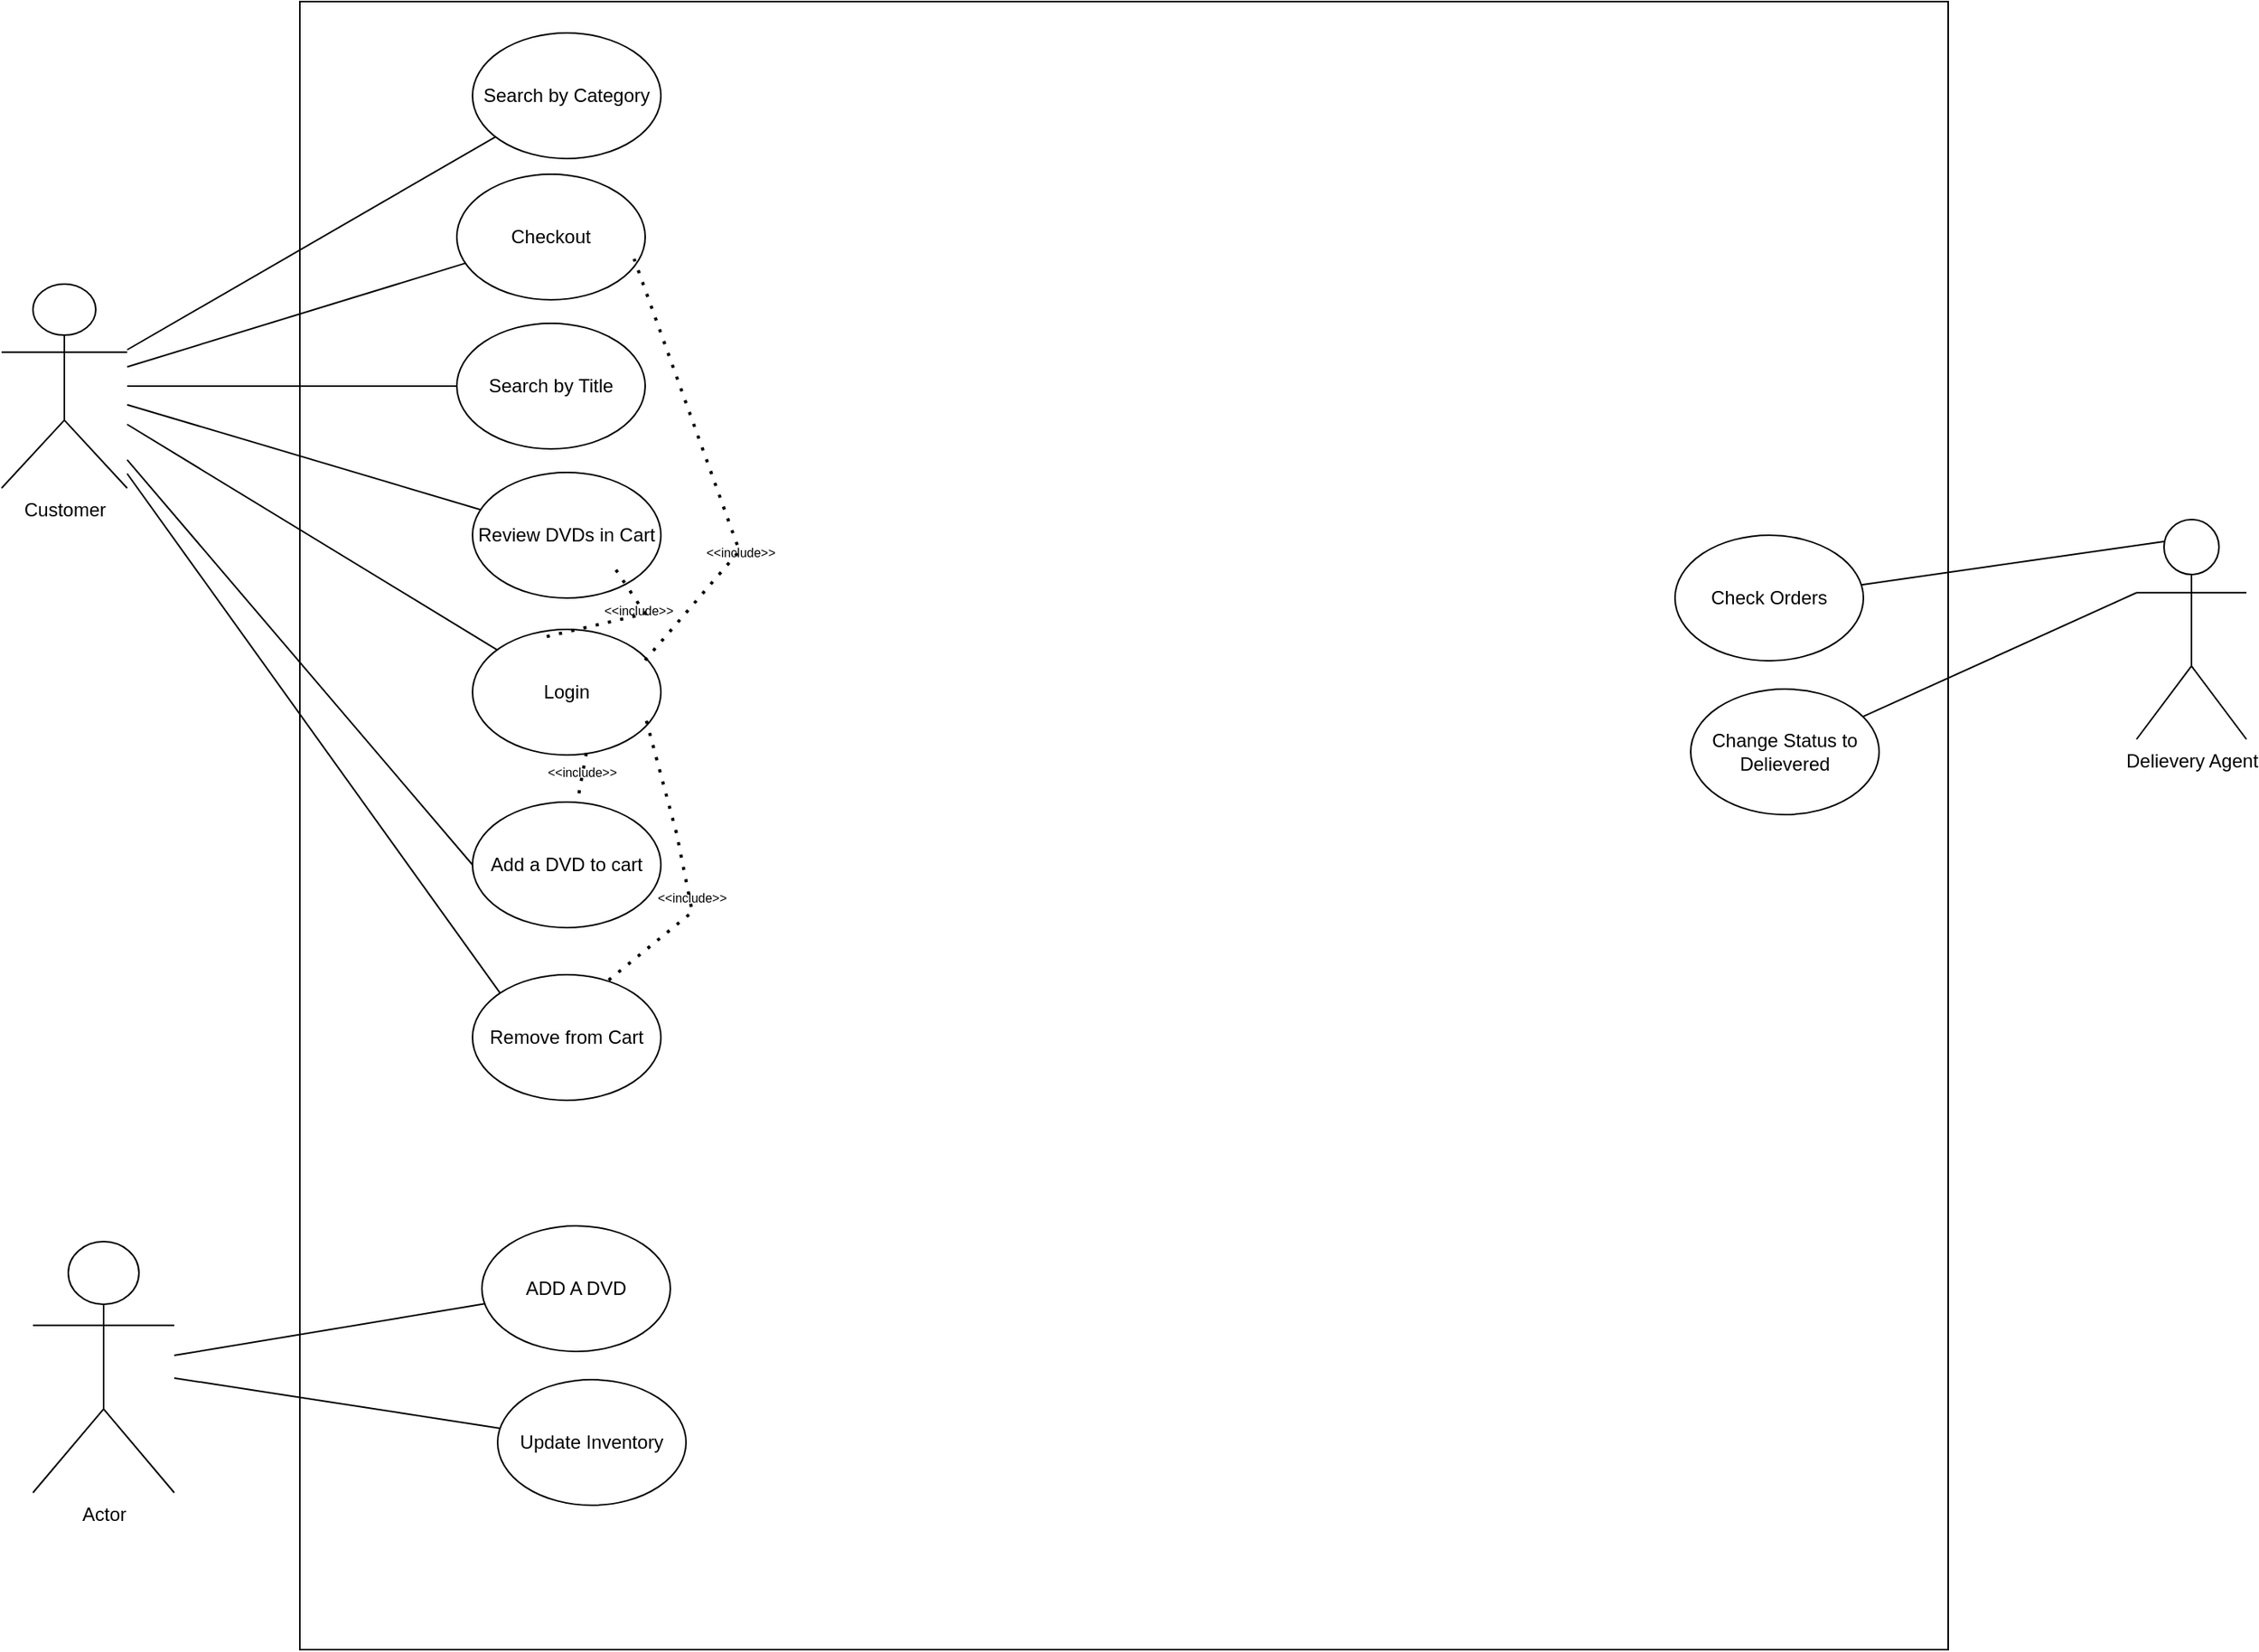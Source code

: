 <mxfile version="26.2.9">
  <diagram name="Page-1" id="ipaqvaUC-4CIs1QBucy2">
    <mxGraphModel dx="934" dy="379" grid="1" gridSize="10" guides="1" tooltips="1" connect="1" arrows="1" fold="1" page="1" pageScale="1" pageWidth="850" pageHeight="1100" math="0" shadow="0">
      <root>
        <mxCell id="0" />
        <mxCell id="1" parent="0" />
        <mxCell id="vKDX7GdvECFouk4l3WF9-1" value="Customer" style="shape=umlActor;verticalLabelPosition=bottom;verticalAlign=top;html=1;outlineConnect=0;" vertex="1" parent="1">
          <mxGeometry x="180" y="280" width="80" height="130" as="geometry" />
        </mxCell>
        <mxCell id="vKDX7GdvECFouk4l3WF9-2" value="" style="whiteSpace=wrap;html=1;aspect=fixed;" vertex="1" parent="1">
          <mxGeometry x="370" y="100" width="1050" height="1050" as="geometry" />
        </mxCell>
        <mxCell id="vKDX7GdvECFouk4l3WF9-3" value="Actor" style="shape=umlActor;verticalLabelPosition=bottom;verticalAlign=top;html=1;outlineConnect=0;" vertex="1" parent="1">
          <mxGeometry x="200" y="890" width="90" height="160" as="geometry" />
        </mxCell>
        <mxCell id="vKDX7GdvECFouk4l3WF9-4" value="Delievery Agent" style="shape=umlActor;verticalLabelPosition=bottom;verticalAlign=top;html=1;outlineConnect=0;" vertex="1" parent="1">
          <mxGeometry x="1540" y="430" width="70" height="140" as="geometry" />
        </mxCell>
        <mxCell id="vKDX7GdvECFouk4l3WF9-6" value="Checkout" style="ellipse;whiteSpace=wrap;html=1;" vertex="1" parent="1">
          <mxGeometry x="470" y="210" width="120" height="80" as="geometry" />
        </mxCell>
        <mxCell id="vKDX7GdvECFouk4l3WF9-7" value="Review DVDs in Cart" style="ellipse;whiteSpace=wrap;html=1;" vertex="1" parent="1">
          <mxGeometry x="480" y="400" width="120" height="80" as="geometry" />
        </mxCell>
        <mxCell id="vKDX7GdvECFouk4l3WF9-8" value="Login" style="ellipse;whiteSpace=wrap;html=1;" vertex="1" parent="1">
          <mxGeometry x="480" y="500" width="120" height="80" as="geometry" />
        </mxCell>
        <mxCell id="vKDX7GdvECFouk4l3WF9-9" value="Add a DVD to cart" style="ellipse;whiteSpace=wrap;html=1;" vertex="1" parent="1">
          <mxGeometry x="480" y="610" width="120" height="80" as="geometry" />
        </mxCell>
        <mxCell id="vKDX7GdvECFouk4l3WF9-10" value="Remove from Cart" style="ellipse;whiteSpace=wrap;html=1;" vertex="1" parent="1">
          <mxGeometry x="480" y="720" width="120" height="80" as="geometry" />
        </mxCell>
        <mxCell id="vKDX7GdvECFouk4l3WF9-16" value="Search by Title" style="ellipse;whiteSpace=wrap;html=1;" vertex="1" parent="1">
          <mxGeometry x="470" y="305" width="120" height="80" as="geometry" />
        </mxCell>
        <mxCell id="vKDX7GdvECFouk4l3WF9-17" value="Search by Category" style="ellipse;whiteSpace=wrap;html=1;" vertex="1" parent="1">
          <mxGeometry x="480" y="120" width="120" height="80" as="geometry" />
        </mxCell>
        <mxCell id="vKDX7GdvECFouk4l3WF9-27" value="" style="endArrow=none;html=1;rounded=0;" edge="1" parent="1" source="vKDX7GdvECFouk4l3WF9-1" target="vKDX7GdvECFouk4l3WF9-17">
          <mxGeometry width="50" height="50" relative="1" as="geometry">
            <mxPoint x="440" y="230" as="sourcePoint" />
            <mxPoint x="490" y="180" as="targetPoint" />
          </mxGeometry>
        </mxCell>
        <mxCell id="vKDX7GdvECFouk4l3WF9-28" value="" style="endArrow=none;html=1;rounded=0;" edge="1" parent="1" source="vKDX7GdvECFouk4l3WF9-1" target="vKDX7GdvECFouk4l3WF9-6">
          <mxGeometry width="50" height="50" relative="1" as="geometry">
            <mxPoint x="270" y="332" as="sourcePoint" />
            <mxPoint x="505" y="196" as="targetPoint" />
          </mxGeometry>
        </mxCell>
        <mxCell id="vKDX7GdvECFouk4l3WF9-29" value="" style="endArrow=none;html=1;rounded=0;" edge="1" parent="1" source="vKDX7GdvECFouk4l3WF9-1" target="vKDX7GdvECFouk4l3WF9-16">
          <mxGeometry width="50" height="50" relative="1" as="geometry">
            <mxPoint x="280" y="342" as="sourcePoint" />
            <mxPoint x="515" y="206" as="targetPoint" />
          </mxGeometry>
        </mxCell>
        <mxCell id="vKDX7GdvECFouk4l3WF9-30" value="" style="endArrow=none;html=1;rounded=0;" edge="1" parent="1" source="vKDX7GdvECFouk4l3WF9-1" target="vKDX7GdvECFouk4l3WF9-7">
          <mxGeometry width="50" height="50" relative="1" as="geometry">
            <mxPoint x="290" y="352" as="sourcePoint" />
            <mxPoint x="525" y="216" as="targetPoint" />
          </mxGeometry>
        </mxCell>
        <mxCell id="vKDX7GdvECFouk4l3WF9-31" value="" style="endArrow=none;html=1;rounded=0;" edge="1" parent="1" source="vKDX7GdvECFouk4l3WF9-1" target="vKDX7GdvECFouk4l3WF9-8">
          <mxGeometry width="50" height="50" relative="1" as="geometry">
            <mxPoint x="300" y="362" as="sourcePoint" />
            <mxPoint x="535" y="226" as="targetPoint" />
          </mxGeometry>
        </mxCell>
        <mxCell id="vKDX7GdvECFouk4l3WF9-32" value="" style="endArrow=none;html=1;rounded=0;entryX=0;entryY=0.5;entryDx=0;entryDy=0;" edge="1" parent="1" source="vKDX7GdvECFouk4l3WF9-1" target="vKDX7GdvECFouk4l3WF9-9">
          <mxGeometry width="50" height="50" relative="1" as="geometry">
            <mxPoint x="310" y="372" as="sourcePoint" />
            <mxPoint x="545" y="236" as="targetPoint" />
          </mxGeometry>
        </mxCell>
        <mxCell id="vKDX7GdvECFouk4l3WF9-33" value="" style="endArrow=none;html=1;rounded=0;entryX=0;entryY=0;entryDx=0;entryDy=0;" edge="1" parent="1" source="vKDX7GdvECFouk4l3WF9-1" target="vKDX7GdvECFouk4l3WF9-10">
          <mxGeometry width="50" height="50" relative="1" as="geometry">
            <mxPoint x="320" y="382" as="sourcePoint" />
            <mxPoint x="555" y="246" as="targetPoint" />
          </mxGeometry>
        </mxCell>
        <mxCell id="vKDX7GdvECFouk4l3WF9-43" value="" style="endArrow=none;dashed=1;html=1;dashPattern=1 3;strokeWidth=2;rounded=0;exitX=0.923;exitY=0.728;exitDx=0;exitDy=0;exitPerimeter=0;entryX=0.694;entryY=0.078;entryDx=0;entryDy=0;entryPerimeter=0;" edge="1" parent="1" source="vKDX7GdvECFouk4l3WF9-8" target="vKDX7GdvECFouk4l3WF9-10">
          <mxGeometry width="50" height="50" relative="1" as="geometry">
            <mxPoint x="562" y="589" as="sourcePoint" />
            <mxPoint x="557" y="620" as="targetPoint" />
            <Array as="points">
              <mxPoint x="610" y="630" />
              <mxPoint x="620" y="680" />
            </Array>
          </mxGeometry>
        </mxCell>
        <mxCell id="vKDX7GdvECFouk4l3WF9-41" value="" style="group" vertex="1" connectable="0" parent="1">
          <mxGeometry x="530" y="580" width="40" height="20" as="geometry" />
        </mxCell>
        <mxCell id="vKDX7GdvECFouk4l3WF9-42" value="" style="group" vertex="1" connectable="0" parent="vKDX7GdvECFouk4l3WF9-41">
          <mxGeometry width="40" height="20" as="geometry" />
        </mxCell>
        <mxCell id="vKDX7GdvECFouk4l3WF9-35" value="" style="endArrow=none;dashed=1;html=1;dashPattern=1 3;strokeWidth=2;rounded=0;exitX=0.604;exitY=0.986;exitDx=0;exitDy=0;exitPerimeter=0;" edge="1" parent="vKDX7GdvECFouk4l3WF9-42" source="vKDX7GdvECFouk4l3WF9-8" target="vKDX7GdvECFouk4l3WF9-9">
          <mxGeometry width="50" height="50" relative="1" as="geometry">
            <mxPoint x="150" y="80" as="sourcePoint" />
            <mxPoint x="200" y="30" as="targetPoint" />
          </mxGeometry>
        </mxCell>
        <mxCell id="vKDX7GdvECFouk4l3WF9-36" value="&lt;font style=&quot;font-size: 8px;&quot;&gt;&amp;lt;&amp;lt;include&amp;gt;&amp;gt;&lt;/font&gt;" style="text;html=1;align=center;verticalAlign=middle;whiteSpace=wrap;rounded=0;" vertex="1" parent="vKDX7GdvECFouk4l3WF9-42">
          <mxGeometry width="40" height="20" as="geometry" />
        </mxCell>
        <mxCell id="vKDX7GdvECFouk4l3WF9-52" value="&lt;font style=&quot;font-size: 8px;&quot;&gt;&amp;lt;&amp;lt;include&amp;gt;&amp;gt;&lt;/font&gt;" style="text;html=1;align=center;verticalAlign=middle;whiteSpace=wrap;rounded=0;" vertex="1" parent="1">
          <mxGeometry x="600" y="660" width="40" height="20" as="geometry" />
        </mxCell>
        <mxCell id="vKDX7GdvECFouk4l3WF9-54" value="" style="endArrow=none;dashed=1;html=1;dashPattern=1 3;strokeWidth=2;rounded=0;exitX=0.394;exitY=0.057;exitDx=0;exitDy=0;entryX=0.75;entryY=0.75;entryDx=0;entryDy=0;entryPerimeter=0;exitPerimeter=0;" edge="1" parent="1" source="vKDX7GdvECFouk4l3WF9-8" target="vKDX7GdvECFouk4l3WF9-7">
          <mxGeometry width="50" height="50" relative="1" as="geometry">
            <mxPoint x="601" y="568" as="sourcePoint" />
            <mxPoint x="573" y="736" as="targetPoint" />
            <Array as="points">
              <mxPoint x="590" y="490" />
            </Array>
          </mxGeometry>
        </mxCell>
        <mxCell id="vKDX7GdvECFouk4l3WF9-59" value="&lt;font style=&quot;font-size: 8px;&quot;&gt;&amp;lt;&amp;lt;include&amp;gt;&amp;gt;&lt;/font&gt;" style="text;html=1;align=center;verticalAlign=middle;whiteSpace=wrap;rounded=0;" vertex="1" parent="1">
          <mxGeometry x="566" y="477" width="40" height="20" as="geometry" />
        </mxCell>
        <mxCell id="vKDX7GdvECFouk4l3WF9-60" value="" style="endArrow=none;dashed=1;html=1;dashPattern=1 3;strokeWidth=2;rounded=0;entryX=0.941;entryY=0.674;entryDx=0;entryDy=0;entryPerimeter=0;exitX=0.916;exitY=0.245;exitDx=0;exitDy=0;exitPerimeter=0;" edge="1" parent="1" source="vKDX7GdvECFouk4l3WF9-8" target="vKDX7GdvECFouk4l3WF9-6">
          <mxGeometry width="50" height="50" relative="1" as="geometry">
            <mxPoint x="592.647" y="523.138" as="sourcePoint" />
            <mxPoint x="647.35" y="410" as="targetPoint" />
            <Array as="points">
              <mxPoint x="650" y="450" />
            </Array>
          </mxGeometry>
        </mxCell>
        <mxCell id="vKDX7GdvECFouk4l3WF9-61" value="&lt;font style=&quot;font-size: 8px;&quot;&gt;&amp;lt;&amp;lt;include&amp;gt;&amp;gt;&lt;/font&gt;" style="text;html=1;align=center;verticalAlign=middle;whiteSpace=wrap;rounded=0;" vertex="1" parent="1">
          <mxGeometry x="631" y="440" width="40" height="20" as="geometry" />
        </mxCell>
        <mxCell id="vKDX7GdvECFouk4l3WF9-62" value="ADD A DVD&lt;span style=&quot;color: rgba(0, 0, 0, 0); font-family: monospace; font-size: 0px; text-align: start; text-wrap-mode: nowrap;&quot;&gt;%3CmxGraphModel%3E%3Croot%3E%3CmxCell%20id%3D%220%22%2F%3E%3CmxCell%20id%3D%221%22%20parent%3D%220%22%2F%3E%3CmxCell%20id%3D%222%22%20value%3D%22%26lt%3Bfont%20style%3D%26quot%3Bfont-size%3A%208px%3B%26quot%3B%26gt%3B%26amp%3Blt%3B%26amp%3Blt%3Binclude%26amp%3Bgt%3B%26amp%3Bgt%3B%26lt%3B%2Ffont%26gt%3B%22%20style%3D%22text%3Bhtml%3D1%3Balign%3Dcenter%3BverticalAlign%3Dmiddle%3BwhiteSpace%3Dwrap%3Brounded%3D0%3B%22%20vertex%3D%221%22%20parent%3D%221%22%3E%3CmxGeometry%20x%3D%22566%22%20y%3D%22477%22%20width%3D%2240%22%20height%3D%2220%22%20as%3D%22geometry%22%2F%3E%3C%2FmxCell%3E%3C%2Froot%3E%3C%2FmxGraphModel%3E&lt;/span&gt;" style="ellipse;whiteSpace=wrap;html=1;" vertex="1" parent="1">
          <mxGeometry x="486" y="880" width="120" height="80" as="geometry" />
        </mxCell>
        <mxCell id="vKDX7GdvECFouk4l3WF9-63" value="Update Inventory" style="ellipse;whiteSpace=wrap;html=1;" vertex="1" parent="1">
          <mxGeometry x="496" y="978" width="120" height="80" as="geometry" />
        </mxCell>
        <mxCell id="vKDX7GdvECFouk4l3WF9-64" value="" style="endArrow=none;html=1;rounded=0;" edge="1" parent="1" source="vKDX7GdvECFouk4l3WF9-3" target="vKDX7GdvECFouk4l3WF9-62">
          <mxGeometry width="50" height="50" relative="1" as="geometry">
            <mxPoint x="320" y="1010" as="sourcePoint" />
            <mxPoint x="370" y="960" as="targetPoint" />
          </mxGeometry>
        </mxCell>
        <mxCell id="vKDX7GdvECFouk4l3WF9-65" value="" style="endArrow=none;html=1;rounded=0;" edge="1" parent="1" source="vKDX7GdvECFouk4l3WF9-3" target="vKDX7GdvECFouk4l3WF9-63">
          <mxGeometry width="50" height="50" relative="1" as="geometry">
            <mxPoint x="380" y="1070" as="sourcePoint" />
            <mxPoint x="430" y="1020" as="targetPoint" />
          </mxGeometry>
        </mxCell>
        <mxCell id="vKDX7GdvECFouk4l3WF9-69" value="Check Orders" style="ellipse;whiteSpace=wrap;html=1;" vertex="1" parent="1">
          <mxGeometry x="1246" y="440" width="120" height="80" as="geometry" />
        </mxCell>
        <mxCell id="vKDX7GdvECFouk4l3WF9-70" value="Change Status to Delievered" style="ellipse;whiteSpace=wrap;html=1;" vertex="1" parent="1">
          <mxGeometry x="1256" y="538" width="120" height="80" as="geometry" />
        </mxCell>
        <mxCell id="vKDX7GdvECFouk4l3WF9-71" value="" style="endArrow=none;html=1;rounded=0;exitX=0.25;exitY=0.1;exitDx=0;exitDy=0;exitPerimeter=0;" edge="1" parent="1" target="vKDX7GdvECFouk4l3WF9-69" source="vKDX7GdvECFouk4l3WF9-4">
          <mxGeometry width="50" height="50" relative="1" as="geometry">
            <mxPoint x="1520" y="460" as="sourcePoint" />
            <mxPoint x="1130" y="520" as="targetPoint" />
          </mxGeometry>
        </mxCell>
        <mxCell id="vKDX7GdvECFouk4l3WF9-72" value="" style="endArrow=none;html=1;rounded=0;exitX=0;exitY=0.333;exitDx=0;exitDy=0;exitPerimeter=0;" edge="1" parent="1" target="vKDX7GdvECFouk4l3WF9-70" source="vKDX7GdvECFouk4l3WF9-4">
          <mxGeometry width="50" height="50" relative="1" as="geometry">
            <mxPoint x="1050" y="537" as="sourcePoint" />
            <mxPoint x="1190" y="580" as="targetPoint" />
          </mxGeometry>
        </mxCell>
      </root>
    </mxGraphModel>
  </diagram>
</mxfile>
